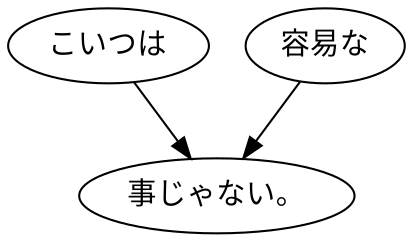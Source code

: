 digraph graph8131 {
	node0 [label="こいつは"];
	node1 [label="容易な"];
	node2 [label="事じゃない。"];
	node0 -> node2;
	node1 -> node2;
}
